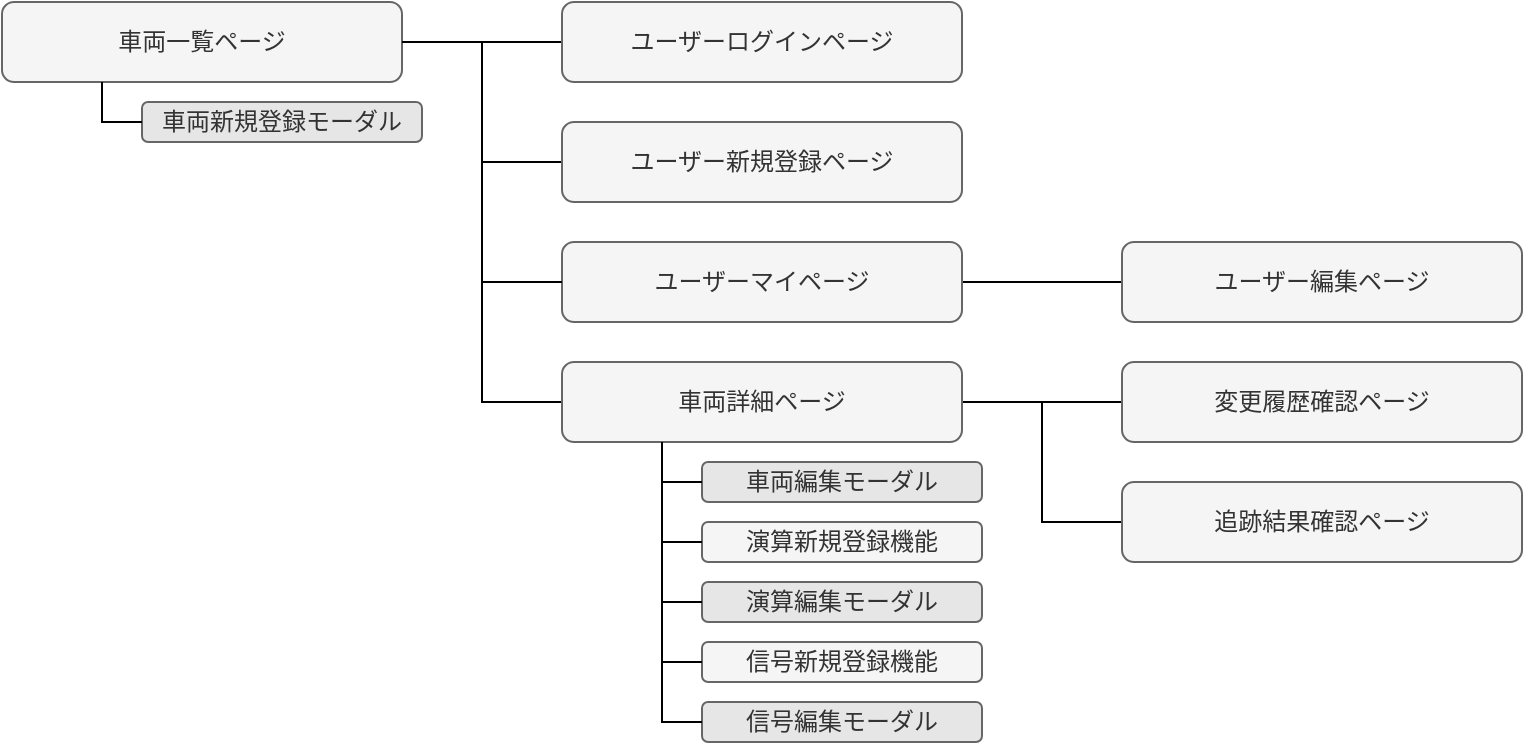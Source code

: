 <mxfile>
    <diagram id="NIxbF-lqz4Dch07HiMnj" name="Page-1">
        <mxGraphModel dx="870" dy="827" grid="1" gridSize="10" guides="1" tooltips="1" connect="1" arrows="1" fold="1" page="1" pageScale="1" pageWidth="850" pageHeight="1100" math="0" shadow="0">
            <root>
                <mxCell id="0"/>
                <mxCell id="1" parent="0"/>
                <mxCell id="15" style="edgeStyle=none;html=1;rounded=0;curved=0;endArrow=none;endFill=0;" edge="1" parent="1" source="2" target="3">
                    <mxGeometry relative="1" as="geometry"/>
                </mxCell>
                <mxCell id="16" style="edgeStyle=none;html=1;entryX=0;entryY=0.5;entryDx=0;entryDy=0;exitX=1;exitY=0.5;exitDx=0;exitDy=0;rounded=0;curved=0;endArrow=none;endFill=0;" edge="1" parent="1" source="2" target="4">
                    <mxGeometry relative="1" as="geometry">
                        <Array as="points">
                            <mxPoint x="280" y="60"/>
                            <mxPoint x="280" y="120"/>
                        </Array>
                    </mxGeometry>
                </mxCell>
                <mxCell id="18" style="edgeStyle=none;html=1;entryX=0;entryY=0.5;entryDx=0;entryDy=0;exitX=1;exitY=0.5;exitDx=0;exitDy=0;rounded=0;curved=0;endArrow=none;endFill=0;" edge="1" parent="1" source="2" target="7">
                    <mxGeometry relative="1" as="geometry">
                        <Array as="points">
                            <mxPoint x="280" y="60"/>
                            <mxPoint x="280" y="240"/>
                        </Array>
                    </mxGeometry>
                </mxCell>
                <mxCell id="2" value="車両一覧ページ" style="whiteSpace=wrap;html=1;fillColor=#f5f5f5;strokeColor=#666666;rounded=1;fontColor=#333333;" vertex="1" parent="1">
                    <mxGeometry x="40" y="40" width="200" height="40" as="geometry"/>
                </mxCell>
                <mxCell id="3" value="ユーザーログインページ" style="whiteSpace=wrap;html=1;fillColor=#f5f5f5;strokeColor=#666666;rounded=1;fontColor=#333333;" vertex="1" parent="1">
                    <mxGeometry x="320" y="40" width="200" height="40" as="geometry"/>
                </mxCell>
                <mxCell id="4" value="ユーザー新規登録ページ" style="whiteSpace=wrap;html=1;fillColor=#f5f5f5;strokeColor=#666666;rounded=1;fontColor=#333333;" vertex="1" parent="1">
                    <mxGeometry x="320" y="100" width="200" height="40" as="geometry"/>
                </mxCell>
                <mxCell id="28" style="edgeStyle=none;html=1;exitX=1;exitY=0.5;exitDx=0;exitDy=0;endArrow=none;endFill=0;rounded=0;curved=0;" edge="1" parent="1" source="5" target="27">
                    <mxGeometry relative="1" as="geometry"/>
                </mxCell>
                <mxCell id="5" value="ユーザーマイページ" style="whiteSpace=wrap;html=1;fillColor=#f5f5f5;strokeColor=#666666;rounded=1;fontColor=#333333;" vertex="1" parent="1">
                    <mxGeometry x="320" y="160" width="200" height="40" as="geometry"/>
                </mxCell>
                <mxCell id="6" value="車両新規登録モーダル" style="whiteSpace=wrap;html=1;fillColor=#E6E6E6;strokeColor=#666666;rounded=1;fontColor=#333333;gradientColor=none;" vertex="1" parent="1">
                    <mxGeometry x="110" y="90" width="140" height="20" as="geometry"/>
                </mxCell>
                <mxCell id="19" style="edgeStyle=none;html=1;exitX=1;exitY=0.5;exitDx=0;exitDy=0;entryX=0;entryY=0.5;entryDx=0;entryDy=0;rounded=0;curved=0;endArrow=none;endFill=0;" edge="1" parent="1" source="7" target="13">
                    <mxGeometry relative="1" as="geometry"/>
                </mxCell>
                <mxCell id="20" style="edgeStyle=none;html=1;entryX=0;entryY=0.5;entryDx=0;entryDy=0;exitX=1;exitY=0.5;exitDx=0;exitDy=0;endArrow=none;endFill=0;rounded=0;curved=0;" edge="1" parent="1" source="7" target="14">
                    <mxGeometry relative="1" as="geometry">
                        <Array as="points">
                            <mxPoint x="560" y="240"/>
                            <mxPoint x="560" y="300"/>
                        </Array>
                    </mxGeometry>
                </mxCell>
                <mxCell id="7" value="車両詳細ページ" style="whiteSpace=wrap;html=1;fillColor=#f5f5f5;strokeColor=#666666;rounded=1;fontColor=#333333;" vertex="1" parent="1">
                    <mxGeometry x="320" y="220" width="200" height="40" as="geometry"/>
                </mxCell>
                <mxCell id="8" value="車両編集モーダル" style="whiteSpace=wrap;html=1;fillColor=#E6E6E6;strokeColor=#666666;rounded=1;fontColor=#333333;gradientColor=none;" vertex="1" parent="1">
                    <mxGeometry x="390" y="270" width="140" height="20" as="geometry"/>
                </mxCell>
                <mxCell id="9" value="演算編集モーダル" style="whiteSpace=wrap;html=1;fillColor=#E6E6E6;strokeColor=#666666;rounded=1;fontColor=#333333;gradientColor=none;" vertex="1" parent="1">
                    <mxGeometry x="390" y="330" width="140" height="20" as="geometry"/>
                </mxCell>
                <mxCell id="10" value="信号新規登録機能" style="whiteSpace=wrap;html=1;fillColor=#f5f5f5;strokeColor=#666666;rounded=1;fontColor=#333333;" vertex="1" parent="1">
                    <mxGeometry x="390" y="360" width="140" height="20" as="geometry"/>
                </mxCell>
                <mxCell id="11" value="演算新規登録機能" style="whiteSpace=wrap;html=1;fillColor=#f5f5f5;strokeColor=#666666;rounded=1;fontColor=#333333;" vertex="1" parent="1">
                    <mxGeometry x="390" y="300" width="140" height="20" as="geometry"/>
                </mxCell>
                <mxCell id="12" value="信号編集モーダル" style="whiteSpace=wrap;html=1;fillColor=#E6E6E6;strokeColor=#666666;rounded=1;fontColor=#333333;gradientColor=none;" vertex="1" parent="1">
                    <mxGeometry x="390" y="390" width="140" height="20" as="geometry"/>
                </mxCell>
                <mxCell id="13" value="変更履歴確認ページ" style="whiteSpace=wrap;html=1;fillColor=#f5f5f5;strokeColor=#666666;rounded=1;fontColor=#333333;" vertex="1" parent="1">
                    <mxGeometry x="600" y="220" width="200" height="40" as="geometry"/>
                </mxCell>
                <mxCell id="14" value="追跡結果確認ページ" style="whiteSpace=wrap;html=1;fillColor=#f5f5f5;strokeColor=#666666;rounded=1;fontColor=#333333;" vertex="1" parent="1">
                    <mxGeometry x="600" y="280" width="200" height="40" as="geometry"/>
                </mxCell>
                <mxCell id="17" style="edgeStyle=none;html=1;entryX=0;entryY=0.5;entryDx=0;entryDy=0;exitX=1;exitY=0.5;exitDx=0;exitDy=0;rounded=0;curved=0;endArrow=none;endFill=0;" edge="1" parent="1" source="2" target="5">
                    <mxGeometry relative="1" as="geometry">
                        <mxPoint x="250" y="70" as="sourcePoint"/>
                        <mxPoint x="330" y="130" as="targetPoint"/>
                        <Array as="points">
                            <mxPoint x="280" y="60"/>
                            <mxPoint x="280" y="180"/>
                        </Array>
                    </mxGeometry>
                </mxCell>
                <mxCell id="21" style="edgeStyle=none;html=1;entryX=0;entryY=0.5;entryDx=0;entryDy=0;exitX=0.25;exitY=1;exitDx=0;exitDy=0;rounded=0;curved=0;endArrow=none;endFill=0;" edge="1" parent="1" source="2" target="6">
                    <mxGeometry relative="1" as="geometry">
                        <mxPoint x="250" y="70" as="sourcePoint"/>
                        <mxPoint x="330" y="130" as="targetPoint"/>
                        <Array as="points">
                            <mxPoint x="90" y="100"/>
                        </Array>
                    </mxGeometry>
                </mxCell>
                <mxCell id="22" style="edgeStyle=none;html=1;entryX=0;entryY=0.5;entryDx=0;entryDy=0;rounded=0;curved=0;endArrow=none;endFill=0;exitX=0.25;exitY=1;exitDx=0;exitDy=0;" edge="1" parent="1" source="7" target="8">
                    <mxGeometry relative="1" as="geometry">
                        <mxPoint x="360" y="260" as="sourcePoint"/>
                        <mxPoint x="330" y="250" as="targetPoint"/>
                        <Array as="points">
                            <mxPoint x="370" y="280"/>
                        </Array>
                    </mxGeometry>
                </mxCell>
                <mxCell id="23" style="edgeStyle=none;html=1;entryX=0;entryY=0.5;entryDx=0;entryDy=0;rounded=0;curved=0;endArrow=none;endFill=0;exitX=0.25;exitY=1;exitDx=0;exitDy=0;" edge="1" parent="1" source="7" target="11">
                    <mxGeometry relative="1" as="geometry">
                        <mxPoint x="380" y="270" as="sourcePoint"/>
                        <mxPoint x="400" y="290" as="targetPoint"/>
                        <Array as="points">
                            <mxPoint x="370" y="310"/>
                        </Array>
                    </mxGeometry>
                </mxCell>
                <mxCell id="24" style="edgeStyle=none;html=1;entryX=0;entryY=0.5;entryDx=0;entryDy=0;rounded=0;curved=0;endArrow=none;endFill=0;exitX=0.25;exitY=1;exitDx=0;exitDy=0;" edge="1" parent="1" source="7" target="9">
                    <mxGeometry relative="1" as="geometry">
                        <mxPoint x="380" y="270" as="sourcePoint"/>
                        <mxPoint x="400" y="320" as="targetPoint"/>
                        <Array as="points">
                            <mxPoint x="370" y="340"/>
                        </Array>
                    </mxGeometry>
                </mxCell>
                <mxCell id="25" style="edgeStyle=none;html=1;entryX=0;entryY=0.5;entryDx=0;entryDy=0;rounded=0;curved=0;endArrow=none;endFill=0;exitX=0.25;exitY=1;exitDx=0;exitDy=0;" edge="1" parent="1" source="7" target="10">
                    <mxGeometry relative="1" as="geometry">
                        <mxPoint x="380" y="270" as="sourcePoint"/>
                        <mxPoint x="400" y="350" as="targetPoint"/>
                        <Array as="points">
                            <mxPoint x="370" y="370"/>
                        </Array>
                    </mxGeometry>
                </mxCell>
                <mxCell id="26" style="edgeStyle=none;html=1;entryX=0;entryY=0.5;entryDx=0;entryDy=0;rounded=0;curved=0;endArrow=none;endFill=0;exitX=0.25;exitY=1;exitDx=0;exitDy=0;" edge="1" parent="1" source="7" target="12">
                    <mxGeometry relative="1" as="geometry">
                        <mxPoint x="380" y="270" as="sourcePoint"/>
                        <mxPoint x="400" y="380" as="targetPoint"/>
                        <Array as="points">
                            <mxPoint x="370" y="400"/>
                        </Array>
                    </mxGeometry>
                </mxCell>
                <mxCell id="27" value="ユーザー編集ページ" style="whiteSpace=wrap;html=1;fillColor=#f5f5f5;strokeColor=#666666;rounded=1;fontColor=#333333;" vertex="1" parent="1">
                    <mxGeometry x="600" y="160" width="200" height="40" as="geometry"/>
                </mxCell>
            </root>
        </mxGraphModel>
    </diagram>
</mxfile>
